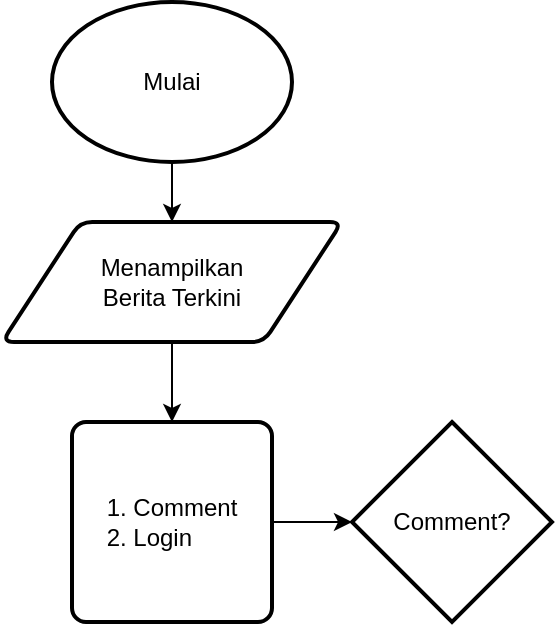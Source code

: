 <mxfile version="24.7.6">
  <diagram name="Page-1" id="mbFG9woGcZm7XtnYN0WP">
    <mxGraphModel dx="1050" dy="611" grid="1" gridSize="10" guides="1" tooltips="1" connect="1" arrows="1" fold="1" page="1" pageScale="1" pageWidth="1169" pageHeight="1654" math="0" shadow="0">
      <root>
        <mxCell id="0" />
        <mxCell id="1" parent="0" />
        <mxCell id="TwmY0cZ2itvJVAKErfoa-3" value="" style="edgeStyle=orthogonalEdgeStyle;rounded=0;orthogonalLoop=1;jettySize=auto;html=1;" edge="1" parent="1" source="TwmY0cZ2itvJVAKErfoa-1" target="TwmY0cZ2itvJVAKErfoa-2">
          <mxGeometry relative="1" as="geometry" />
        </mxCell>
        <mxCell id="TwmY0cZ2itvJVAKErfoa-1" value="Mulai" style="strokeWidth=2;html=1;shape=mxgraph.flowchart.start_2;whiteSpace=wrap;" vertex="1" parent="1">
          <mxGeometry x="100" y="30" width="120" height="80" as="geometry" />
        </mxCell>
        <mxCell id="TwmY0cZ2itvJVAKErfoa-5" value="" style="edgeStyle=orthogonalEdgeStyle;rounded=0;orthogonalLoop=1;jettySize=auto;html=1;" edge="1" parent="1" source="TwmY0cZ2itvJVAKErfoa-2" target="TwmY0cZ2itvJVAKErfoa-4">
          <mxGeometry relative="1" as="geometry" />
        </mxCell>
        <mxCell id="TwmY0cZ2itvJVAKErfoa-2" value="Menampilkan&lt;div&gt;Berita Terkini&lt;/div&gt;" style="shape=parallelogram;html=1;strokeWidth=2;perimeter=parallelogramPerimeter;whiteSpace=wrap;rounded=1;arcSize=12;size=0.23;" vertex="1" parent="1">
          <mxGeometry x="75" y="140" width="170" height="60" as="geometry" />
        </mxCell>
        <mxCell id="TwmY0cZ2itvJVAKErfoa-7" value="" style="edgeStyle=orthogonalEdgeStyle;rounded=0;orthogonalLoop=1;jettySize=auto;html=1;" edge="1" parent="1" source="TwmY0cZ2itvJVAKErfoa-4" target="TwmY0cZ2itvJVAKErfoa-6">
          <mxGeometry relative="1" as="geometry" />
        </mxCell>
        <mxCell id="TwmY0cZ2itvJVAKErfoa-4" value="&lt;div style=&quot;text-align: justify;&quot;&gt;&lt;span style=&quot;background-color: initial;&quot;&gt;1. Comment&lt;/span&gt;&lt;/div&gt;&lt;div style=&quot;text-align: justify;&quot;&gt;2. Login&lt;/div&gt;" style="rounded=1;whiteSpace=wrap;html=1;absoluteArcSize=1;arcSize=14;strokeWidth=2;" vertex="1" parent="1">
          <mxGeometry x="110" y="240" width="100" height="100" as="geometry" />
        </mxCell>
        <mxCell id="TwmY0cZ2itvJVAKErfoa-6" value="Comment?" style="strokeWidth=2;html=1;shape=mxgraph.flowchart.decision;whiteSpace=wrap;" vertex="1" parent="1">
          <mxGeometry x="250" y="240" width="100" height="100" as="geometry" />
        </mxCell>
      </root>
    </mxGraphModel>
  </diagram>
</mxfile>
